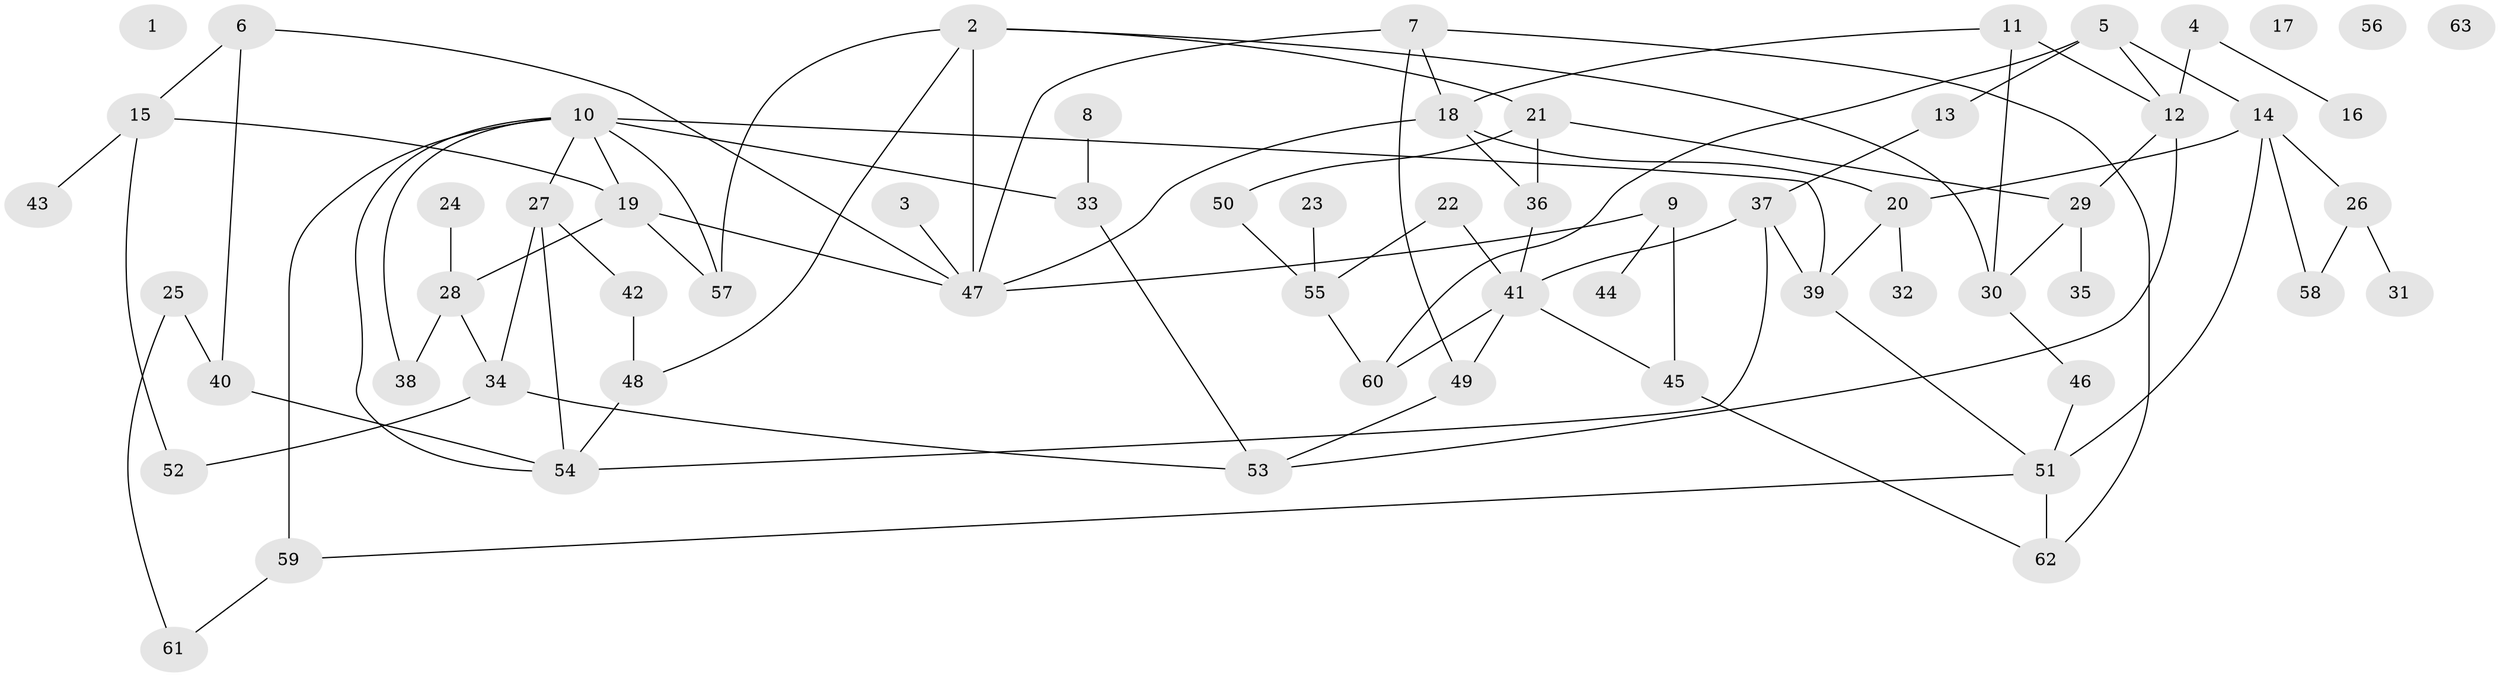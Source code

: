 // coarse degree distribution, {0: 0.2222222222222222, 1: 0.2222222222222222, 3: 0.2777777777777778, 2: 0.05555555555555555, 4: 0.1111111111111111, 5: 0.05555555555555555, 6: 0.05555555555555555}
// Generated by graph-tools (version 1.1) at 2025/43/03/04/25 21:43:15]
// undirected, 63 vertices, 93 edges
graph export_dot {
graph [start="1"]
  node [color=gray90,style=filled];
  1;
  2;
  3;
  4;
  5;
  6;
  7;
  8;
  9;
  10;
  11;
  12;
  13;
  14;
  15;
  16;
  17;
  18;
  19;
  20;
  21;
  22;
  23;
  24;
  25;
  26;
  27;
  28;
  29;
  30;
  31;
  32;
  33;
  34;
  35;
  36;
  37;
  38;
  39;
  40;
  41;
  42;
  43;
  44;
  45;
  46;
  47;
  48;
  49;
  50;
  51;
  52;
  53;
  54;
  55;
  56;
  57;
  58;
  59;
  60;
  61;
  62;
  63;
  2 -- 21;
  2 -- 30;
  2 -- 47;
  2 -- 48;
  2 -- 57;
  3 -- 47;
  4 -- 12;
  4 -- 16;
  5 -- 12;
  5 -- 13;
  5 -- 14;
  5 -- 60;
  6 -- 15;
  6 -- 40;
  6 -- 47;
  7 -- 18;
  7 -- 47;
  7 -- 49;
  7 -- 62;
  8 -- 33;
  9 -- 44;
  9 -- 45;
  9 -- 47;
  10 -- 19;
  10 -- 27;
  10 -- 33;
  10 -- 38;
  10 -- 39;
  10 -- 54;
  10 -- 57;
  10 -- 59;
  11 -- 12;
  11 -- 18;
  11 -- 30;
  12 -- 29;
  12 -- 53;
  13 -- 37;
  14 -- 20;
  14 -- 26;
  14 -- 51;
  14 -- 58;
  15 -- 19;
  15 -- 43;
  15 -- 52;
  18 -- 20;
  18 -- 36;
  18 -- 47;
  19 -- 28;
  19 -- 47;
  19 -- 57;
  20 -- 32;
  20 -- 39;
  21 -- 29;
  21 -- 36;
  21 -- 50;
  22 -- 41;
  22 -- 55;
  23 -- 55;
  24 -- 28;
  25 -- 40;
  25 -- 61;
  26 -- 31;
  26 -- 58;
  27 -- 34;
  27 -- 42;
  27 -- 54;
  28 -- 34;
  28 -- 38;
  29 -- 30;
  29 -- 35;
  30 -- 46;
  33 -- 53;
  34 -- 52;
  34 -- 53;
  36 -- 41;
  37 -- 39;
  37 -- 41;
  37 -- 54;
  39 -- 51;
  40 -- 54;
  41 -- 45;
  41 -- 49;
  41 -- 60;
  42 -- 48;
  45 -- 62;
  46 -- 51;
  48 -- 54;
  49 -- 53;
  50 -- 55;
  51 -- 59;
  51 -- 62;
  55 -- 60;
  59 -- 61;
}
